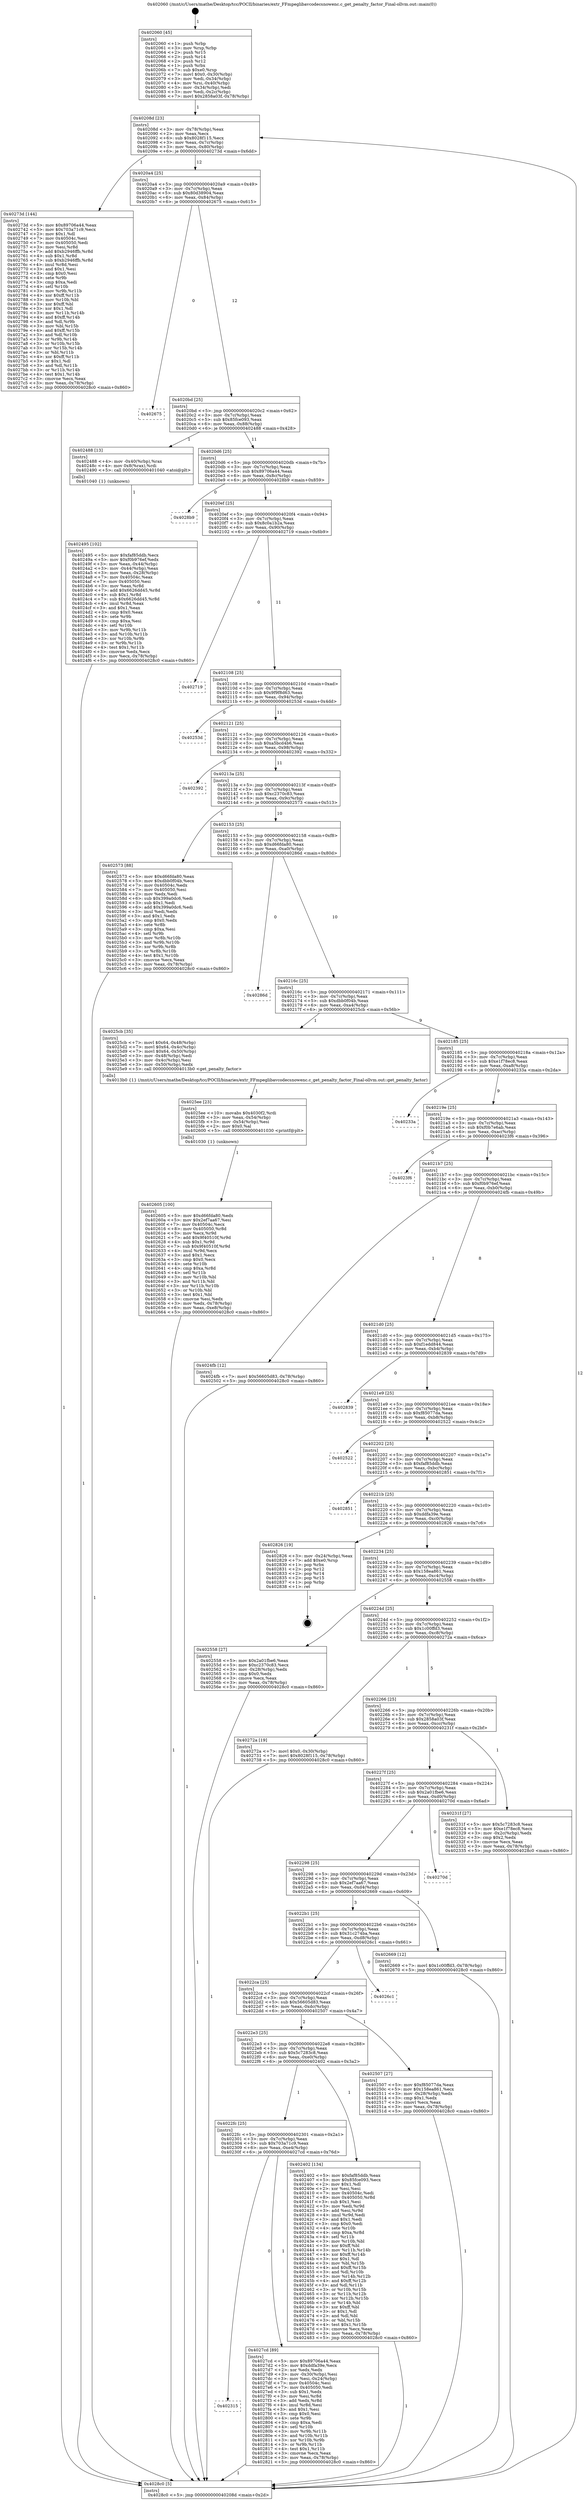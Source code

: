 digraph "0x402060" {
  label = "0x402060 (/mnt/c/Users/mathe/Desktop/tcc/POCII/binaries/extr_FFmpeglibavcodecsnowenc.c_get_penalty_factor_Final-ollvm.out::main(0))"
  labelloc = "t"
  node[shape=record]

  Entry [label="",width=0.3,height=0.3,shape=circle,fillcolor=black,style=filled]
  "0x40208d" [label="{
     0x40208d [23]\l
     | [instrs]\l
     &nbsp;&nbsp;0x40208d \<+3\>: mov -0x78(%rbp),%eax\l
     &nbsp;&nbsp;0x402090 \<+2\>: mov %eax,%ecx\l
     &nbsp;&nbsp;0x402092 \<+6\>: sub $0x8028f115,%ecx\l
     &nbsp;&nbsp;0x402098 \<+3\>: mov %eax,-0x7c(%rbp)\l
     &nbsp;&nbsp;0x40209b \<+3\>: mov %ecx,-0x80(%rbp)\l
     &nbsp;&nbsp;0x40209e \<+6\>: je 000000000040273d \<main+0x6dd\>\l
  }"]
  "0x40273d" [label="{
     0x40273d [144]\l
     | [instrs]\l
     &nbsp;&nbsp;0x40273d \<+5\>: mov $0x89706a44,%eax\l
     &nbsp;&nbsp;0x402742 \<+5\>: mov $0x703a71c9,%ecx\l
     &nbsp;&nbsp;0x402747 \<+2\>: mov $0x1,%dl\l
     &nbsp;&nbsp;0x402749 \<+7\>: mov 0x40504c,%esi\l
     &nbsp;&nbsp;0x402750 \<+7\>: mov 0x405050,%edi\l
     &nbsp;&nbsp;0x402757 \<+3\>: mov %esi,%r8d\l
     &nbsp;&nbsp;0x40275a \<+7\>: add $0xb2946ffb,%r8d\l
     &nbsp;&nbsp;0x402761 \<+4\>: sub $0x1,%r8d\l
     &nbsp;&nbsp;0x402765 \<+7\>: sub $0xb2946ffb,%r8d\l
     &nbsp;&nbsp;0x40276c \<+4\>: imul %r8d,%esi\l
     &nbsp;&nbsp;0x402770 \<+3\>: and $0x1,%esi\l
     &nbsp;&nbsp;0x402773 \<+3\>: cmp $0x0,%esi\l
     &nbsp;&nbsp;0x402776 \<+4\>: sete %r9b\l
     &nbsp;&nbsp;0x40277a \<+3\>: cmp $0xa,%edi\l
     &nbsp;&nbsp;0x40277d \<+4\>: setl %r10b\l
     &nbsp;&nbsp;0x402781 \<+3\>: mov %r9b,%r11b\l
     &nbsp;&nbsp;0x402784 \<+4\>: xor $0xff,%r11b\l
     &nbsp;&nbsp;0x402788 \<+3\>: mov %r10b,%bl\l
     &nbsp;&nbsp;0x40278b \<+3\>: xor $0xff,%bl\l
     &nbsp;&nbsp;0x40278e \<+3\>: xor $0x1,%dl\l
     &nbsp;&nbsp;0x402791 \<+3\>: mov %r11b,%r14b\l
     &nbsp;&nbsp;0x402794 \<+4\>: and $0xff,%r14b\l
     &nbsp;&nbsp;0x402798 \<+3\>: and %dl,%r9b\l
     &nbsp;&nbsp;0x40279b \<+3\>: mov %bl,%r15b\l
     &nbsp;&nbsp;0x40279e \<+4\>: and $0xff,%r15b\l
     &nbsp;&nbsp;0x4027a2 \<+3\>: and %dl,%r10b\l
     &nbsp;&nbsp;0x4027a5 \<+3\>: or %r9b,%r14b\l
     &nbsp;&nbsp;0x4027a8 \<+3\>: or %r10b,%r15b\l
     &nbsp;&nbsp;0x4027ab \<+3\>: xor %r15b,%r14b\l
     &nbsp;&nbsp;0x4027ae \<+3\>: or %bl,%r11b\l
     &nbsp;&nbsp;0x4027b1 \<+4\>: xor $0xff,%r11b\l
     &nbsp;&nbsp;0x4027b5 \<+3\>: or $0x1,%dl\l
     &nbsp;&nbsp;0x4027b8 \<+3\>: and %dl,%r11b\l
     &nbsp;&nbsp;0x4027bb \<+3\>: or %r11b,%r14b\l
     &nbsp;&nbsp;0x4027be \<+4\>: test $0x1,%r14b\l
     &nbsp;&nbsp;0x4027c2 \<+3\>: cmovne %ecx,%eax\l
     &nbsp;&nbsp;0x4027c5 \<+3\>: mov %eax,-0x78(%rbp)\l
     &nbsp;&nbsp;0x4027c8 \<+5\>: jmp 00000000004028c0 \<main+0x860\>\l
  }"]
  "0x4020a4" [label="{
     0x4020a4 [25]\l
     | [instrs]\l
     &nbsp;&nbsp;0x4020a4 \<+5\>: jmp 00000000004020a9 \<main+0x49\>\l
     &nbsp;&nbsp;0x4020a9 \<+3\>: mov -0x7c(%rbp),%eax\l
     &nbsp;&nbsp;0x4020ac \<+5\>: sub $0x80d38904,%eax\l
     &nbsp;&nbsp;0x4020b1 \<+6\>: mov %eax,-0x84(%rbp)\l
     &nbsp;&nbsp;0x4020b7 \<+6\>: je 0000000000402675 \<main+0x615\>\l
  }"]
  Exit [label="",width=0.3,height=0.3,shape=circle,fillcolor=black,style=filled,peripheries=2]
  "0x402675" [label="{
     0x402675\l
  }", style=dashed]
  "0x4020bd" [label="{
     0x4020bd [25]\l
     | [instrs]\l
     &nbsp;&nbsp;0x4020bd \<+5\>: jmp 00000000004020c2 \<main+0x62\>\l
     &nbsp;&nbsp;0x4020c2 \<+3\>: mov -0x7c(%rbp),%eax\l
     &nbsp;&nbsp;0x4020c5 \<+5\>: sub $0x85fce093,%eax\l
     &nbsp;&nbsp;0x4020ca \<+6\>: mov %eax,-0x88(%rbp)\l
     &nbsp;&nbsp;0x4020d0 \<+6\>: je 0000000000402488 \<main+0x428\>\l
  }"]
  "0x402315" [label="{
     0x402315\l
  }", style=dashed]
  "0x402488" [label="{
     0x402488 [13]\l
     | [instrs]\l
     &nbsp;&nbsp;0x402488 \<+4\>: mov -0x40(%rbp),%rax\l
     &nbsp;&nbsp;0x40248c \<+4\>: mov 0x8(%rax),%rdi\l
     &nbsp;&nbsp;0x402490 \<+5\>: call 0000000000401040 \<atoi@plt\>\l
     | [calls]\l
     &nbsp;&nbsp;0x401040 \{1\} (unknown)\l
  }"]
  "0x4020d6" [label="{
     0x4020d6 [25]\l
     | [instrs]\l
     &nbsp;&nbsp;0x4020d6 \<+5\>: jmp 00000000004020db \<main+0x7b\>\l
     &nbsp;&nbsp;0x4020db \<+3\>: mov -0x7c(%rbp),%eax\l
     &nbsp;&nbsp;0x4020de \<+5\>: sub $0x89706a44,%eax\l
     &nbsp;&nbsp;0x4020e3 \<+6\>: mov %eax,-0x8c(%rbp)\l
     &nbsp;&nbsp;0x4020e9 \<+6\>: je 00000000004028b9 \<main+0x859\>\l
  }"]
  "0x4027cd" [label="{
     0x4027cd [89]\l
     | [instrs]\l
     &nbsp;&nbsp;0x4027cd \<+5\>: mov $0x89706a44,%eax\l
     &nbsp;&nbsp;0x4027d2 \<+5\>: mov $0xddfa39e,%ecx\l
     &nbsp;&nbsp;0x4027d7 \<+2\>: xor %edx,%edx\l
     &nbsp;&nbsp;0x4027d9 \<+3\>: mov -0x30(%rbp),%esi\l
     &nbsp;&nbsp;0x4027dc \<+3\>: mov %esi,-0x24(%rbp)\l
     &nbsp;&nbsp;0x4027df \<+7\>: mov 0x40504c,%esi\l
     &nbsp;&nbsp;0x4027e6 \<+7\>: mov 0x405050,%edi\l
     &nbsp;&nbsp;0x4027ed \<+3\>: sub $0x1,%edx\l
     &nbsp;&nbsp;0x4027f0 \<+3\>: mov %esi,%r8d\l
     &nbsp;&nbsp;0x4027f3 \<+3\>: add %edx,%r8d\l
     &nbsp;&nbsp;0x4027f6 \<+4\>: imul %r8d,%esi\l
     &nbsp;&nbsp;0x4027fa \<+3\>: and $0x1,%esi\l
     &nbsp;&nbsp;0x4027fd \<+3\>: cmp $0x0,%esi\l
     &nbsp;&nbsp;0x402800 \<+4\>: sete %r9b\l
     &nbsp;&nbsp;0x402804 \<+3\>: cmp $0xa,%edi\l
     &nbsp;&nbsp;0x402807 \<+4\>: setl %r10b\l
     &nbsp;&nbsp;0x40280b \<+3\>: mov %r9b,%r11b\l
     &nbsp;&nbsp;0x40280e \<+3\>: and %r10b,%r11b\l
     &nbsp;&nbsp;0x402811 \<+3\>: xor %r10b,%r9b\l
     &nbsp;&nbsp;0x402814 \<+3\>: or %r9b,%r11b\l
     &nbsp;&nbsp;0x402817 \<+4\>: test $0x1,%r11b\l
     &nbsp;&nbsp;0x40281b \<+3\>: cmovne %ecx,%eax\l
     &nbsp;&nbsp;0x40281e \<+3\>: mov %eax,-0x78(%rbp)\l
     &nbsp;&nbsp;0x402821 \<+5\>: jmp 00000000004028c0 \<main+0x860\>\l
  }"]
  "0x4028b9" [label="{
     0x4028b9\l
  }", style=dashed]
  "0x4020ef" [label="{
     0x4020ef [25]\l
     | [instrs]\l
     &nbsp;&nbsp;0x4020ef \<+5\>: jmp 00000000004020f4 \<main+0x94\>\l
     &nbsp;&nbsp;0x4020f4 \<+3\>: mov -0x7c(%rbp),%eax\l
     &nbsp;&nbsp;0x4020f7 \<+5\>: sub $0x8c0a1b2a,%eax\l
     &nbsp;&nbsp;0x4020fc \<+6\>: mov %eax,-0x90(%rbp)\l
     &nbsp;&nbsp;0x402102 \<+6\>: je 0000000000402719 \<main+0x6b9\>\l
  }"]
  "0x402605" [label="{
     0x402605 [100]\l
     | [instrs]\l
     &nbsp;&nbsp;0x402605 \<+5\>: mov $0xd66fda80,%edx\l
     &nbsp;&nbsp;0x40260a \<+5\>: mov $0x2ef7aa67,%esi\l
     &nbsp;&nbsp;0x40260f \<+7\>: mov 0x40504c,%ecx\l
     &nbsp;&nbsp;0x402616 \<+8\>: mov 0x405050,%r8d\l
     &nbsp;&nbsp;0x40261e \<+3\>: mov %ecx,%r9d\l
     &nbsp;&nbsp;0x402621 \<+7\>: add $0x9f40510f,%r9d\l
     &nbsp;&nbsp;0x402628 \<+4\>: sub $0x1,%r9d\l
     &nbsp;&nbsp;0x40262c \<+7\>: sub $0x9f40510f,%r9d\l
     &nbsp;&nbsp;0x402633 \<+4\>: imul %r9d,%ecx\l
     &nbsp;&nbsp;0x402637 \<+3\>: and $0x1,%ecx\l
     &nbsp;&nbsp;0x40263a \<+3\>: cmp $0x0,%ecx\l
     &nbsp;&nbsp;0x40263d \<+4\>: sete %r10b\l
     &nbsp;&nbsp;0x402641 \<+4\>: cmp $0xa,%r8d\l
     &nbsp;&nbsp;0x402645 \<+4\>: setl %r11b\l
     &nbsp;&nbsp;0x402649 \<+3\>: mov %r10b,%bl\l
     &nbsp;&nbsp;0x40264c \<+3\>: and %r11b,%bl\l
     &nbsp;&nbsp;0x40264f \<+3\>: xor %r11b,%r10b\l
     &nbsp;&nbsp;0x402652 \<+3\>: or %r10b,%bl\l
     &nbsp;&nbsp;0x402655 \<+3\>: test $0x1,%bl\l
     &nbsp;&nbsp;0x402658 \<+3\>: cmovne %esi,%edx\l
     &nbsp;&nbsp;0x40265b \<+3\>: mov %edx,-0x78(%rbp)\l
     &nbsp;&nbsp;0x40265e \<+6\>: mov %eax,-0xe8(%rbp)\l
     &nbsp;&nbsp;0x402664 \<+5\>: jmp 00000000004028c0 \<main+0x860\>\l
  }"]
  "0x402719" [label="{
     0x402719\l
  }", style=dashed]
  "0x402108" [label="{
     0x402108 [25]\l
     | [instrs]\l
     &nbsp;&nbsp;0x402108 \<+5\>: jmp 000000000040210d \<main+0xad\>\l
     &nbsp;&nbsp;0x40210d \<+3\>: mov -0x7c(%rbp),%eax\l
     &nbsp;&nbsp;0x402110 \<+5\>: sub $0x9f9f8d63,%eax\l
     &nbsp;&nbsp;0x402115 \<+6\>: mov %eax,-0x94(%rbp)\l
     &nbsp;&nbsp;0x40211b \<+6\>: je 000000000040253d \<main+0x4dd\>\l
  }"]
  "0x4025ee" [label="{
     0x4025ee [23]\l
     | [instrs]\l
     &nbsp;&nbsp;0x4025ee \<+10\>: movabs $0x4030f2,%rdi\l
     &nbsp;&nbsp;0x4025f8 \<+3\>: mov %eax,-0x54(%rbp)\l
     &nbsp;&nbsp;0x4025fb \<+3\>: mov -0x54(%rbp),%esi\l
     &nbsp;&nbsp;0x4025fe \<+2\>: mov $0x0,%al\l
     &nbsp;&nbsp;0x402600 \<+5\>: call 0000000000401030 \<printf@plt\>\l
     | [calls]\l
     &nbsp;&nbsp;0x401030 \{1\} (unknown)\l
  }"]
  "0x40253d" [label="{
     0x40253d\l
  }", style=dashed]
  "0x402121" [label="{
     0x402121 [25]\l
     | [instrs]\l
     &nbsp;&nbsp;0x402121 \<+5\>: jmp 0000000000402126 \<main+0xc6\>\l
     &nbsp;&nbsp;0x402126 \<+3\>: mov -0x7c(%rbp),%eax\l
     &nbsp;&nbsp;0x402129 \<+5\>: sub $0xa5bcd4b6,%eax\l
     &nbsp;&nbsp;0x40212e \<+6\>: mov %eax,-0x98(%rbp)\l
     &nbsp;&nbsp;0x402134 \<+6\>: je 0000000000402392 \<main+0x332\>\l
  }"]
  "0x402495" [label="{
     0x402495 [102]\l
     | [instrs]\l
     &nbsp;&nbsp;0x402495 \<+5\>: mov $0xfaf85ddb,%ecx\l
     &nbsp;&nbsp;0x40249a \<+5\>: mov $0xf0b976ef,%edx\l
     &nbsp;&nbsp;0x40249f \<+3\>: mov %eax,-0x44(%rbp)\l
     &nbsp;&nbsp;0x4024a2 \<+3\>: mov -0x44(%rbp),%eax\l
     &nbsp;&nbsp;0x4024a5 \<+3\>: mov %eax,-0x28(%rbp)\l
     &nbsp;&nbsp;0x4024a8 \<+7\>: mov 0x40504c,%eax\l
     &nbsp;&nbsp;0x4024af \<+7\>: mov 0x405050,%esi\l
     &nbsp;&nbsp;0x4024b6 \<+3\>: mov %eax,%r8d\l
     &nbsp;&nbsp;0x4024b9 \<+7\>: add $0x6626dd45,%r8d\l
     &nbsp;&nbsp;0x4024c0 \<+4\>: sub $0x1,%r8d\l
     &nbsp;&nbsp;0x4024c4 \<+7\>: sub $0x6626dd45,%r8d\l
     &nbsp;&nbsp;0x4024cb \<+4\>: imul %r8d,%eax\l
     &nbsp;&nbsp;0x4024cf \<+3\>: and $0x1,%eax\l
     &nbsp;&nbsp;0x4024d2 \<+3\>: cmp $0x0,%eax\l
     &nbsp;&nbsp;0x4024d5 \<+4\>: sete %r9b\l
     &nbsp;&nbsp;0x4024d9 \<+3\>: cmp $0xa,%esi\l
     &nbsp;&nbsp;0x4024dc \<+4\>: setl %r10b\l
     &nbsp;&nbsp;0x4024e0 \<+3\>: mov %r9b,%r11b\l
     &nbsp;&nbsp;0x4024e3 \<+3\>: and %r10b,%r11b\l
     &nbsp;&nbsp;0x4024e6 \<+3\>: xor %r10b,%r9b\l
     &nbsp;&nbsp;0x4024e9 \<+3\>: or %r9b,%r11b\l
     &nbsp;&nbsp;0x4024ec \<+4\>: test $0x1,%r11b\l
     &nbsp;&nbsp;0x4024f0 \<+3\>: cmovne %edx,%ecx\l
     &nbsp;&nbsp;0x4024f3 \<+3\>: mov %ecx,-0x78(%rbp)\l
     &nbsp;&nbsp;0x4024f6 \<+5\>: jmp 00000000004028c0 \<main+0x860\>\l
  }"]
  "0x402392" [label="{
     0x402392\l
  }", style=dashed]
  "0x40213a" [label="{
     0x40213a [25]\l
     | [instrs]\l
     &nbsp;&nbsp;0x40213a \<+5\>: jmp 000000000040213f \<main+0xdf\>\l
     &nbsp;&nbsp;0x40213f \<+3\>: mov -0x7c(%rbp),%eax\l
     &nbsp;&nbsp;0x402142 \<+5\>: sub $0xc2370c83,%eax\l
     &nbsp;&nbsp;0x402147 \<+6\>: mov %eax,-0x9c(%rbp)\l
     &nbsp;&nbsp;0x40214d \<+6\>: je 0000000000402573 \<main+0x513\>\l
  }"]
  "0x4022fc" [label="{
     0x4022fc [25]\l
     | [instrs]\l
     &nbsp;&nbsp;0x4022fc \<+5\>: jmp 0000000000402301 \<main+0x2a1\>\l
     &nbsp;&nbsp;0x402301 \<+3\>: mov -0x7c(%rbp),%eax\l
     &nbsp;&nbsp;0x402304 \<+5\>: sub $0x703a71c9,%eax\l
     &nbsp;&nbsp;0x402309 \<+6\>: mov %eax,-0xe4(%rbp)\l
     &nbsp;&nbsp;0x40230f \<+6\>: je 00000000004027cd \<main+0x76d\>\l
  }"]
  "0x402573" [label="{
     0x402573 [88]\l
     | [instrs]\l
     &nbsp;&nbsp;0x402573 \<+5\>: mov $0xd66fda80,%eax\l
     &nbsp;&nbsp;0x402578 \<+5\>: mov $0xdbb0f04b,%ecx\l
     &nbsp;&nbsp;0x40257d \<+7\>: mov 0x40504c,%edx\l
     &nbsp;&nbsp;0x402584 \<+7\>: mov 0x405050,%esi\l
     &nbsp;&nbsp;0x40258b \<+2\>: mov %edx,%edi\l
     &nbsp;&nbsp;0x40258d \<+6\>: sub $0x399a0dc6,%edi\l
     &nbsp;&nbsp;0x402593 \<+3\>: sub $0x1,%edi\l
     &nbsp;&nbsp;0x402596 \<+6\>: add $0x399a0dc6,%edi\l
     &nbsp;&nbsp;0x40259c \<+3\>: imul %edi,%edx\l
     &nbsp;&nbsp;0x40259f \<+3\>: and $0x1,%edx\l
     &nbsp;&nbsp;0x4025a2 \<+3\>: cmp $0x0,%edx\l
     &nbsp;&nbsp;0x4025a5 \<+4\>: sete %r8b\l
     &nbsp;&nbsp;0x4025a9 \<+3\>: cmp $0xa,%esi\l
     &nbsp;&nbsp;0x4025ac \<+4\>: setl %r9b\l
     &nbsp;&nbsp;0x4025b0 \<+3\>: mov %r8b,%r10b\l
     &nbsp;&nbsp;0x4025b3 \<+3\>: and %r9b,%r10b\l
     &nbsp;&nbsp;0x4025b6 \<+3\>: xor %r9b,%r8b\l
     &nbsp;&nbsp;0x4025b9 \<+3\>: or %r8b,%r10b\l
     &nbsp;&nbsp;0x4025bc \<+4\>: test $0x1,%r10b\l
     &nbsp;&nbsp;0x4025c0 \<+3\>: cmovne %ecx,%eax\l
     &nbsp;&nbsp;0x4025c3 \<+3\>: mov %eax,-0x78(%rbp)\l
     &nbsp;&nbsp;0x4025c6 \<+5\>: jmp 00000000004028c0 \<main+0x860\>\l
  }"]
  "0x402153" [label="{
     0x402153 [25]\l
     | [instrs]\l
     &nbsp;&nbsp;0x402153 \<+5\>: jmp 0000000000402158 \<main+0xf8\>\l
     &nbsp;&nbsp;0x402158 \<+3\>: mov -0x7c(%rbp),%eax\l
     &nbsp;&nbsp;0x40215b \<+5\>: sub $0xd66fda80,%eax\l
     &nbsp;&nbsp;0x402160 \<+6\>: mov %eax,-0xa0(%rbp)\l
     &nbsp;&nbsp;0x402166 \<+6\>: je 000000000040286d \<main+0x80d\>\l
  }"]
  "0x402402" [label="{
     0x402402 [134]\l
     | [instrs]\l
     &nbsp;&nbsp;0x402402 \<+5\>: mov $0xfaf85ddb,%eax\l
     &nbsp;&nbsp;0x402407 \<+5\>: mov $0x85fce093,%ecx\l
     &nbsp;&nbsp;0x40240c \<+2\>: mov $0x1,%dl\l
     &nbsp;&nbsp;0x40240e \<+2\>: xor %esi,%esi\l
     &nbsp;&nbsp;0x402410 \<+7\>: mov 0x40504c,%edi\l
     &nbsp;&nbsp;0x402417 \<+8\>: mov 0x405050,%r8d\l
     &nbsp;&nbsp;0x40241f \<+3\>: sub $0x1,%esi\l
     &nbsp;&nbsp;0x402422 \<+3\>: mov %edi,%r9d\l
     &nbsp;&nbsp;0x402425 \<+3\>: add %esi,%r9d\l
     &nbsp;&nbsp;0x402428 \<+4\>: imul %r9d,%edi\l
     &nbsp;&nbsp;0x40242c \<+3\>: and $0x1,%edi\l
     &nbsp;&nbsp;0x40242f \<+3\>: cmp $0x0,%edi\l
     &nbsp;&nbsp;0x402432 \<+4\>: sete %r10b\l
     &nbsp;&nbsp;0x402436 \<+4\>: cmp $0xa,%r8d\l
     &nbsp;&nbsp;0x40243a \<+4\>: setl %r11b\l
     &nbsp;&nbsp;0x40243e \<+3\>: mov %r10b,%bl\l
     &nbsp;&nbsp;0x402441 \<+3\>: xor $0xff,%bl\l
     &nbsp;&nbsp;0x402444 \<+3\>: mov %r11b,%r14b\l
     &nbsp;&nbsp;0x402447 \<+4\>: xor $0xff,%r14b\l
     &nbsp;&nbsp;0x40244b \<+3\>: xor $0x1,%dl\l
     &nbsp;&nbsp;0x40244e \<+3\>: mov %bl,%r15b\l
     &nbsp;&nbsp;0x402451 \<+4\>: and $0xff,%r15b\l
     &nbsp;&nbsp;0x402455 \<+3\>: and %dl,%r10b\l
     &nbsp;&nbsp;0x402458 \<+3\>: mov %r14b,%r12b\l
     &nbsp;&nbsp;0x40245b \<+4\>: and $0xff,%r12b\l
     &nbsp;&nbsp;0x40245f \<+3\>: and %dl,%r11b\l
     &nbsp;&nbsp;0x402462 \<+3\>: or %r10b,%r15b\l
     &nbsp;&nbsp;0x402465 \<+3\>: or %r11b,%r12b\l
     &nbsp;&nbsp;0x402468 \<+3\>: xor %r12b,%r15b\l
     &nbsp;&nbsp;0x40246b \<+3\>: or %r14b,%bl\l
     &nbsp;&nbsp;0x40246e \<+3\>: xor $0xff,%bl\l
     &nbsp;&nbsp;0x402471 \<+3\>: or $0x1,%dl\l
     &nbsp;&nbsp;0x402474 \<+2\>: and %dl,%bl\l
     &nbsp;&nbsp;0x402476 \<+3\>: or %bl,%r15b\l
     &nbsp;&nbsp;0x402479 \<+4\>: test $0x1,%r15b\l
     &nbsp;&nbsp;0x40247d \<+3\>: cmovne %ecx,%eax\l
     &nbsp;&nbsp;0x402480 \<+3\>: mov %eax,-0x78(%rbp)\l
     &nbsp;&nbsp;0x402483 \<+5\>: jmp 00000000004028c0 \<main+0x860\>\l
  }"]
  "0x40286d" [label="{
     0x40286d\l
  }", style=dashed]
  "0x40216c" [label="{
     0x40216c [25]\l
     | [instrs]\l
     &nbsp;&nbsp;0x40216c \<+5\>: jmp 0000000000402171 \<main+0x111\>\l
     &nbsp;&nbsp;0x402171 \<+3\>: mov -0x7c(%rbp),%eax\l
     &nbsp;&nbsp;0x402174 \<+5\>: sub $0xdbb0f04b,%eax\l
     &nbsp;&nbsp;0x402179 \<+6\>: mov %eax,-0xa4(%rbp)\l
     &nbsp;&nbsp;0x40217f \<+6\>: je 00000000004025cb \<main+0x56b\>\l
  }"]
  "0x4022e3" [label="{
     0x4022e3 [25]\l
     | [instrs]\l
     &nbsp;&nbsp;0x4022e3 \<+5\>: jmp 00000000004022e8 \<main+0x288\>\l
     &nbsp;&nbsp;0x4022e8 \<+3\>: mov -0x7c(%rbp),%eax\l
     &nbsp;&nbsp;0x4022eb \<+5\>: sub $0x5c7283c8,%eax\l
     &nbsp;&nbsp;0x4022f0 \<+6\>: mov %eax,-0xe0(%rbp)\l
     &nbsp;&nbsp;0x4022f6 \<+6\>: je 0000000000402402 \<main+0x3a2\>\l
  }"]
  "0x4025cb" [label="{
     0x4025cb [35]\l
     | [instrs]\l
     &nbsp;&nbsp;0x4025cb \<+7\>: movl $0x64,-0x48(%rbp)\l
     &nbsp;&nbsp;0x4025d2 \<+7\>: movl $0x64,-0x4c(%rbp)\l
     &nbsp;&nbsp;0x4025d9 \<+7\>: movl $0x64,-0x50(%rbp)\l
     &nbsp;&nbsp;0x4025e0 \<+3\>: mov -0x48(%rbp),%edi\l
     &nbsp;&nbsp;0x4025e3 \<+3\>: mov -0x4c(%rbp),%esi\l
     &nbsp;&nbsp;0x4025e6 \<+3\>: mov -0x50(%rbp),%edx\l
     &nbsp;&nbsp;0x4025e9 \<+5\>: call 00000000004013b0 \<get_penalty_factor\>\l
     | [calls]\l
     &nbsp;&nbsp;0x4013b0 \{1\} (/mnt/c/Users/mathe/Desktop/tcc/POCII/binaries/extr_FFmpeglibavcodecsnowenc.c_get_penalty_factor_Final-ollvm.out::get_penalty_factor)\l
  }"]
  "0x402185" [label="{
     0x402185 [25]\l
     | [instrs]\l
     &nbsp;&nbsp;0x402185 \<+5\>: jmp 000000000040218a \<main+0x12a\>\l
     &nbsp;&nbsp;0x40218a \<+3\>: mov -0x7c(%rbp),%eax\l
     &nbsp;&nbsp;0x40218d \<+5\>: sub $0xe1f78ec8,%eax\l
     &nbsp;&nbsp;0x402192 \<+6\>: mov %eax,-0xa8(%rbp)\l
     &nbsp;&nbsp;0x402198 \<+6\>: je 000000000040233a \<main+0x2da\>\l
  }"]
  "0x402507" [label="{
     0x402507 [27]\l
     | [instrs]\l
     &nbsp;&nbsp;0x402507 \<+5\>: mov $0xf85077da,%eax\l
     &nbsp;&nbsp;0x40250c \<+5\>: mov $0x158ea861,%ecx\l
     &nbsp;&nbsp;0x402511 \<+3\>: mov -0x28(%rbp),%edx\l
     &nbsp;&nbsp;0x402514 \<+3\>: cmp $0x1,%edx\l
     &nbsp;&nbsp;0x402517 \<+3\>: cmovl %ecx,%eax\l
     &nbsp;&nbsp;0x40251a \<+3\>: mov %eax,-0x78(%rbp)\l
     &nbsp;&nbsp;0x40251d \<+5\>: jmp 00000000004028c0 \<main+0x860\>\l
  }"]
  "0x40233a" [label="{
     0x40233a\l
  }", style=dashed]
  "0x40219e" [label="{
     0x40219e [25]\l
     | [instrs]\l
     &nbsp;&nbsp;0x40219e \<+5\>: jmp 00000000004021a3 \<main+0x143\>\l
     &nbsp;&nbsp;0x4021a3 \<+3\>: mov -0x7c(%rbp),%eax\l
     &nbsp;&nbsp;0x4021a6 \<+5\>: sub $0xf0b7e6ab,%eax\l
     &nbsp;&nbsp;0x4021ab \<+6\>: mov %eax,-0xac(%rbp)\l
     &nbsp;&nbsp;0x4021b1 \<+6\>: je 00000000004023f6 \<main+0x396\>\l
  }"]
  "0x4022ca" [label="{
     0x4022ca [25]\l
     | [instrs]\l
     &nbsp;&nbsp;0x4022ca \<+5\>: jmp 00000000004022cf \<main+0x26f\>\l
     &nbsp;&nbsp;0x4022cf \<+3\>: mov -0x7c(%rbp),%eax\l
     &nbsp;&nbsp;0x4022d2 \<+5\>: sub $0x56605d83,%eax\l
     &nbsp;&nbsp;0x4022d7 \<+6\>: mov %eax,-0xdc(%rbp)\l
     &nbsp;&nbsp;0x4022dd \<+6\>: je 0000000000402507 \<main+0x4a7\>\l
  }"]
  "0x4023f6" [label="{
     0x4023f6\l
  }", style=dashed]
  "0x4021b7" [label="{
     0x4021b7 [25]\l
     | [instrs]\l
     &nbsp;&nbsp;0x4021b7 \<+5\>: jmp 00000000004021bc \<main+0x15c\>\l
     &nbsp;&nbsp;0x4021bc \<+3\>: mov -0x7c(%rbp),%eax\l
     &nbsp;&nbsp;0x4021bf \<+5\>: sub $0xf0b976ef,%eax\l
     &nbsp;&nbsp;0x4021c4 \<+6\>: mov %eax,-0xb0(%rbp)\l
     &nbsp;&nbsp;0x4021ca \<+6\>: je 00000000004024fb \<main+0x49b\>\l
  }"]
  "0x4026c1" [label="{
     0x4026c1\l
  }", style=dashed]
  "0x4024fb" [label="{
     0x4024fb [12]\l
     | [instrs]\l
     &nbsp;&nbsp;0x4024fb \<+7\>: movl $0x56605d83,-0x78(%rbp)\l
     &nbsp;&nbsp;0x402502 \<+5\>: jmp 00000000004028c0 \<main+0x860\>\l
  }"]
  "0x4021d0" [label="{
     0x4021d0 [25]\l
     | [instrs]\l
     &nbsp;&nbsp;0x4021d0 \<+5\>: jmp 00000000004021d5 \<main+0x175\>\l
     &nbsp;&nbsp;0x4021d5 \<+3\>: mov -0x7c(%rbp),%eax\l
     &nbsp;&nbsp;0x4021d8 \<+5\>: sub $0xf1edd844,%eax\l
     &nbsp;&nbsp;0x4021dd \<+6\>: mov %eax,-0xb4(%rbp)\l
     &nbsp;&nbsp;0x4021e3 \<+6\>: je 0000000000402839 \<main+0x7d9\>\l
  }"]
  "0x4022b1" [label="{
     0x4022b1 [25]\l
     | [instrs]\l
     &nbsp;&nbsp;0x4022b1 \<+5\>: jmp 00000000004022b6 \<main+0x256\>\l
     &nbsp;&nbsp;0x4022b6 \<+3\>: mov -0x7c(%rbp),%eax\l
     &nbsp;&nbsp;0x4022b9 \<+5\>: sub $0x31c274ba,%eax\l
     &nbsp;&nbsp;0x4022be \<+6\>: mov %eax,-0xd8(%rbp)\l
     &nbsp;&nbsp;0x4022c4 \<+6\>: je 00000000004026c1 \<main+0x661\>\l
  }"]
  "0x402839" [label="{
     0x402839\l
  }", style=dashed]
  "0x4021e9" [label="{
     0x4021e9 [25]\l
     | [instrs]\l
     &nbsp;&nbsp;0x4021e9 \<+5\>: jmp 00000000004021ee \<main+0x18e\>\l
     &nbsp;&nbsp;0x4021ee \<+3\>: mov -0x7c(%rbp),%eax\l
     &nbsp;&nbsp;0x4021f1 \<+5\>: sub $0xf85077da,%eax\l
     &nbsp;&nbsp;0x4021f6 \<+6\>: mov %eax,-0xb8(%rbp)\l
     &nbsp;&nbsp;0x4021fc \<+6\>: je 0000000000402522 \<main+0x4c2\>\l
  }"]
  "0x402669" [label="{
     0x402669 [12]\l
     | [instrs]\l
     &nbsp;&nbsp;0x402669 \<+7\>: movl $0x1c00ffd3,-0x78(%rbp)\l
     &nbsp;&nbsp;0x402670 \<+5\>: jmp 00000000004028c0 \<main+0x860\>\l
  }"]
  "0x402522" [label="{
     0x402522\l
  }", style=dashed]
  "0x402202" [label="{
     0x402202 [25]\l
     | [instrs]\l
     &nbsp;&nbsp;0x402202 \<+5\>: jmp 0000000000402207 \<main+0x1a7\>\l
     &nbsp;&nbsp;0x402207 \<+3\>: mov -0x7c(%rbp),%eax\l
     &nbsp;&nbsp;0x40220a \<+5\>: sub $0xfaf85ddb,%eax\l
     &nbsp;&nbsp;0x40220f \<+6\>: mov %eax,-0xbc(%rbp)\l
     &nbsp;&nbsp;0x402215 \<+6\>: je 0000000000402851 \<main+0x7f1\>\l
  }"]
  "0x402298" [label="{
     0x402298 [25]\l
     | [instrs]\l
     &nbsp;&nbsp;0x402298 \<+5\>: jmp 000000000040229d \<main+0x23d\>\l
     &nbsp;&nbsp;0x40229d \<+3\>: mov -0x7c(%rbp),%eax\l
     &nbsp;&nbsp;0x4022a0 \<+5\>: sub $0x2ef7aa67,%eax\l
     &nbsp;&nbsp;0x4022a5 \<+6\>: mov %eax,-0xd4(%rbp)\l
     &nbsp;&nbsp;0x4022ab \<+6\>: je 0000000000402669 \<main+0x609\>\l
  }"]
  "0x402851" [label="{
     0x402851\l
  }", style=dashed]
  "0x40221b" [label="{
     0x40221b [25]\l
     | [instrs]\l
     &nbsp;&nbsp;0x40221b \<+5\>: jmp 0000000000402220 \<main+0x1c0\>\l
     &nbsp;&nbsp;0x402220 \<+3\>: mov -0x7c(%rbp),%eax\l
     &nbsp;&nbsp;0x402223 \<+5\>: sub $0xddfa39e,%eax\l
     &nbsp;&nbsp;0x402228 \<+6\>: mov %eax,-0xc0(%rbp)\l
     &nbsp;&nbsp;0x40222e \<+6\>: je 0000000000402826 \<main+0x7c6\>\l
  }"]
  "0x40270d" [label="{
     0x40270d\l
  }", style=dashed]
  "0x402826" [label="{
     0x402826 [19]\l
     | [instrs]\l
     &nbsp;&nbsp;0x402826 \<+3\>: mov -0x24(%rbp),%eax\l
     &nbsp;&nbsp;0x402829 \<+7\>: add $0xe0,%rsp\l
     &nbsp;&nbsp;0x402830 \<+1\>: pop %rbx\l
     &nbsp;&nbsp;0x402831 \<+2\>: pop %r12\l
     &nbsp;&nbsp;0x402833 \<+2\>: pop %r14\l
     &nbsp;&nbsp;0x402835 \<+2\>: pop %r15\l
     &nbsp;&nbsp;0x402837 \<+1\>: pop %rbp\l
     &nbsp;&nbsp;0x402838 \<+1\>: ret\l
  }"]
  "0x402234" [label="{
     0x402234 [25]\l
     | [instrs]\l
     &nbsp;&nbsp;0x402234 \<+5\>: jmp 0000000000402239 \<main+0x1d9\>\l
     &nbsp;&nbsp;0x402239 \<+3\>: mov -0x7c(%rbp),%eax\l
     &nbsp;&nbsp;0x40223c \<+5\>: sub $0x158ea861,%eax\l
     &nbsp;&nbsp;0x402241 \<+6\>: mov %eax,-0xc4(%rbp)\l
     &nbsp;&nbsp;0x402247 \<+6\>: je 0000000000402558 \<main+0x4f8\>\l
  }"]
  "0x402060" [label="{
     0x402060 [45]\l
     | [instrs]\l
     &nbsp;&nbsp;0x402060 \<+1\>: push %rbp\l
     &nbsp;&nbsp;0x402061 \<+3\>: mov %rsp,%rbp\l
     &nbsp;&nbsp;0x402064 \<+2\>: push %r15\l
     &nbsp;&nbsp;0x402066 \<+2\>: push %r14\l
     &nbsp;&nbsp;0x402068 \<+2\>: push %r12\l
     &nbsp;&nbsp;0x40206a \<+1\>: push %rbx\l
     &nbsp;&nbsp;0x40206b \<+7\>: sub $0xe0,%rsp\l
     &nbsp;&nbsp;0x402072 \<+7\>: movl $0x0,-0x30(%rbp)\l
     &nbsp;&nbsp;0x402079 \<+3\>: mov %edi,-0x34(%rbp)\l
     &nbsp;&nbsp;0x40207c \<+4\>: mov %rsi,-0x40(%rbp)\l
     &nbsp;&nbsp;0x402080 \<+3\>: mov -0x34(%rbp),%edi\l
     &nbsp;&nbsp;0x402083 \<+3\>: mov %edi,-0x2c(%rbp)\l
     &nbsp;&nbsp;0x402086 \<+7\>: movl $0x2858a03f,-0x78(%rbp)\l
  }"]
  "0x402558" [label="{
     0x402558 [27]\l
     | [instrs]\l
     &nbsp;&nbsp;0x402558 \<+5\>: mov $0x2a01fbe6,%eax\l
     &nbsp;&nbsp;0x40255d \<+5\>: mov $0xc2370c83,%ecx\l
     &nbsp;&nbsp;0x402562 \<+3\>: mov -0x28(%rbp),%edx\l
     &nbsp;&nbsp;0x402565 \<+3\>: cmp $0x0,%edx\l
     &nbsp;&nbsp;0x402568 \<+3\>: cmove %ecx,%eax\l
     &nbsp;&nbsp;0x40256b \<+3\>: mov %eax,-0x78(%rbp)\l
     &nbsp;&nbsp;0x40256e \<+5\>: jmp 00000000004028c0 \<main+0x860\>\l
  }"]
  "0x40224d" [label="{
     0x40224d [25]\l
     | [instrs]\l
     &nbsp;&nbsp;0x40224d \<+5\>: jmp 0000000000402252 \<main+0x1f2\>\l
     &nbsp;&nbsp;0x402252 \<+3\>: mov -0x7c(%rbp),%eax\l
     &nbsp;&nbsp;0x402255 \<+5\>: sub $0x1c00ffd3,%eax\l
     &nbsp;&nbsp;0x40225a \<+6\>: mov %eax,-0xc8(%rbp)\l
     &nbsp;&nbsp;0x402260 \<+6\>: je 000000000040272a \<main+0x6ca\>\l
  }"]
  "0x4028c0" [label="{
     0x4028c0 [5]\l
     | [instrs]\l
     &nbsp;&nbsp;0x4028c0 \<+5\>: jmp 000000000040208d \<main+0x2d\>\l
  }"]
  "0x40272a" [label="{
     0x40272a [19]\l
     | [instrs]\l
     &nbsp;&nbsp;0x40272a \<+7\>: movl $0x0,-0x30(%rbp)\l
     &nbsp;&nbsp;0x402731 \<+7\>: movl $0x8028f115,-0x78(%rbp)\l
     &nbsp;&nbsp;0x402738 \<+5\>: jmp 00000000004028c0 \<main+0x860\>\l
  }"]
  "0x402266" [label="{
     0x402266 [25]\l
     | [instrs]\l
     &nbsp;&nbsp;0x402266 \<+5\>: jmp 000000000040226b \<main+0x20b\>\l
     &nbsp;&nbsp;0x40226b \<+3\>: mov -0x7c(%rbp),%eax\l
     &nbsp;&nbsp;0x40226e \<+5\>: sub $0x2858a03f,%eax\l
     &nbsp;&nbsp;0x402273 \<+6\>: mov %eax,-0xcc(%rbp)\l
     &nbsp;&nbsp;0x402279 \<+6\>: je 000000000040231f \<main+0x2bf\>\l
  }"]
  "0x40227f" [label="{
     0x40227f [25]\l
     | [instrs]\l
     &nbsp;&nbsp;0x40227f \<+5\>: jmp 0000000000402284 \<main+0x224\>\l
     &nbsp;&nbsp;0x402284 \<+3\>: mov -0x7c(%rbp),%eax\l
     &nbsp;&nbsp;0x402287 \<+5\>: sub $0x2a01fbe6,%eax\l
     &nbsp;&nbsp;0x40228c \<+6\>: mov %eax,-0xd0(%rbp)\l
     &nbsp;&nbsp;0x402292 \<+6\>: je 000000000040270d \<main+0x6ad\>\l
  }"]
  "0x40231f" [label="{
     0x40231f [27]\l
     | [instrs]\l
     &nbsp;&nbsp;0x40231f \<+5\>: mov $0x5c7283c8,%eax\l
     &nbsp;&nbsp;0x402324 \<+5\>: mov $0xe1f78ec8,%ecx\l
     &nbsp;&nbsp;0x402329 \<+3\>: mov -0x2c(%rbp),%edx\l
     &nbsp;&nbsp;0x40232c \<+3\>: cmp $0x2,%edx\l
     &nbsp;&nbsp;0x40232f \<+3\>: cmovne %ecx,%eax\l
     &nbsp;&nbsp;0x402332 \<+3\>: mov %eax,-0x78(%rbp)\l
     &nbsp;&nbsp;0x402335 \<+5\>: jmp 00000000004028c0 \<main+0x860\>\l
  }"]
  Entry -> "0x402060" [label=" 1"]
  "0x40208d" -> "0x40273d" [label=" 1"]
  "0x40208d" -> "0x4020a4" [label=" 12"]
  "0x402826" -> Exit [label=" 1"]
  "0x4020a4" -> "0x402675" [label=" 0"]
  "0x4020a4" -> "0x4020bd" [label=" 12"]
  "0x4027cd" -> "0x4028c0" [label=" 1"]
  "0x4020bd" -> "0x402488" [label=" 1"]
  "0x4020bd" -> "0x4020d6" [label=" 11"]
  "0x4022fc" -> "0x402315" [label=" 0"]
  "0x4020d6" -> "0x4028b9" [label=" 0"]
  "0x4020d6" -> "0x4020ef" [label=" 11"]
  "0x4022fc" -> "0x4027cd" [label=" 1"]
  "0x4020ef" -> "0x402719" [label=" 0"]
  "0x4020ef" -> "0x402108" [label=" 11"]
  "0x40273d" -> "0x4028c0" [label=" 1"]
  "0x402108" -> "0x40253d" [label=" 0"]
  "0x402108" -> "0x402121" [label=" 11"]
  "0x40272a" -> "0x4028c0" [label=" 1"]
  "0x402121" -> "0x402392" [label=" 0"]
  "0x402121" -> "0x40213a" [label=" 11"]
  "0x402669" -> "0x4028c0" [label=" 1"]
  "0x40213a" -> "0x402573" [label=" 1"]
  "0x40213a" -> "0x402153" [label=" 10"]
  "0x402605" -> "0x4028c0" [label=" 1"]
  "0x402153" -> "0x40286d" [label=" 0"]
  "0x402153" -> "0x40216c" [label=" 10"]
  "0x4025ee" -> "0x402605" [label=" 1"]
  "0x40216c" -> "0x4025cb" [label=" 1"]
  "0x40216c" -> "0x402185" [label=" 9"]
  "0x402573" -> "0x4028c0" [label=" 1"]
  "0x402185" -> "0x40233a" [label=" 0"]
  "0x402185" -> "0x40219e" [label=" 9"]
  "0x402558" -> "0x4028c0" [label=" 1"]
  "0x40219e" -> "0x4023f6" [label=" 0"]
  "0x40219e" -> "0x4021b7" [label=" 9"]
  "0x4024fb" -> "0x4028c0" [label=" 1"]
  "0x4021b7" -> "0x4024fb" [label=" 1"]
  "0x4021b7" -> "0x4021d0" [label=" 8"]
  "0x402495" -> "0x4028c0" [label=" 1"]
  "0x4021d0" -> "0x402839" [label=" 0"]
  "0x4021d0" -> "0x4021e9" [label=" 8"]
  "0x402402" -> "0x4028c0" [label=" 1"]
  "0x4021e9" -> "0x402522" [label=" 0"]
  "0x4021e9" -> "0x402202" [label=" 8"]
  "0x4022e3" -> "0x4022fc" [label=" 1"]
  "0x402202" -> "0x402851" [label=" 0"]
  "0x402202" -> "0x40221b" [label=" 8"]
  "0x4025cb" -> "0x4025ee" [label=" 1"]
  "0x40221b" -> "0x402826" [label=" 1"]
  "0x40221b" -> "0x402234" [label=" 7"]
  "0x4022ca" -> "0x4022e3" [label=" 2"]
  "0x402234" -> "0x402558" [label=" 1"]
  "0x402234" -> "0x40224d" [label=" 6"]
  "0x402507" -> "0x4028c0" [label=" 1"]
  "0x40224d" -> "0x40272a" [label=" 1"]
  "0x40224d" -> "0x402266" [label=" 5"]
  "0x4022b1" -> "0x4022ca" [label=" 3"]
  "0x402266" -> "0x40231f" [label=" 1"]
  "0x402266" -> "0x40227f" [label=" 4"]
  "0x40231f" -> "0x4028c0" [label=" 1"]
  "0x402060" -> "0x40208d" [label=" 1"]
  "0x4028c0" -> "0x40208d" [label=" 12"]
  "0x4022ca" -> "0x402507" [label=" 1"]
  "0x40227f" -> "0x40270d" [label=" 0"]
  "0x40227f" -> "0x402298" [label=" 4"]
  "0x4022e3" -> "0x402402" [label=" 1"]
  "0x402298" -> "0x402669" [label=" 1"]
  "0x402298" -> "0x4022b1" [label=" 3"]
  "0x402488" -> "0x402495" [label=" 1"]
  "0x4022b1" -> "0x4026c1" [label=" 0"]
}
